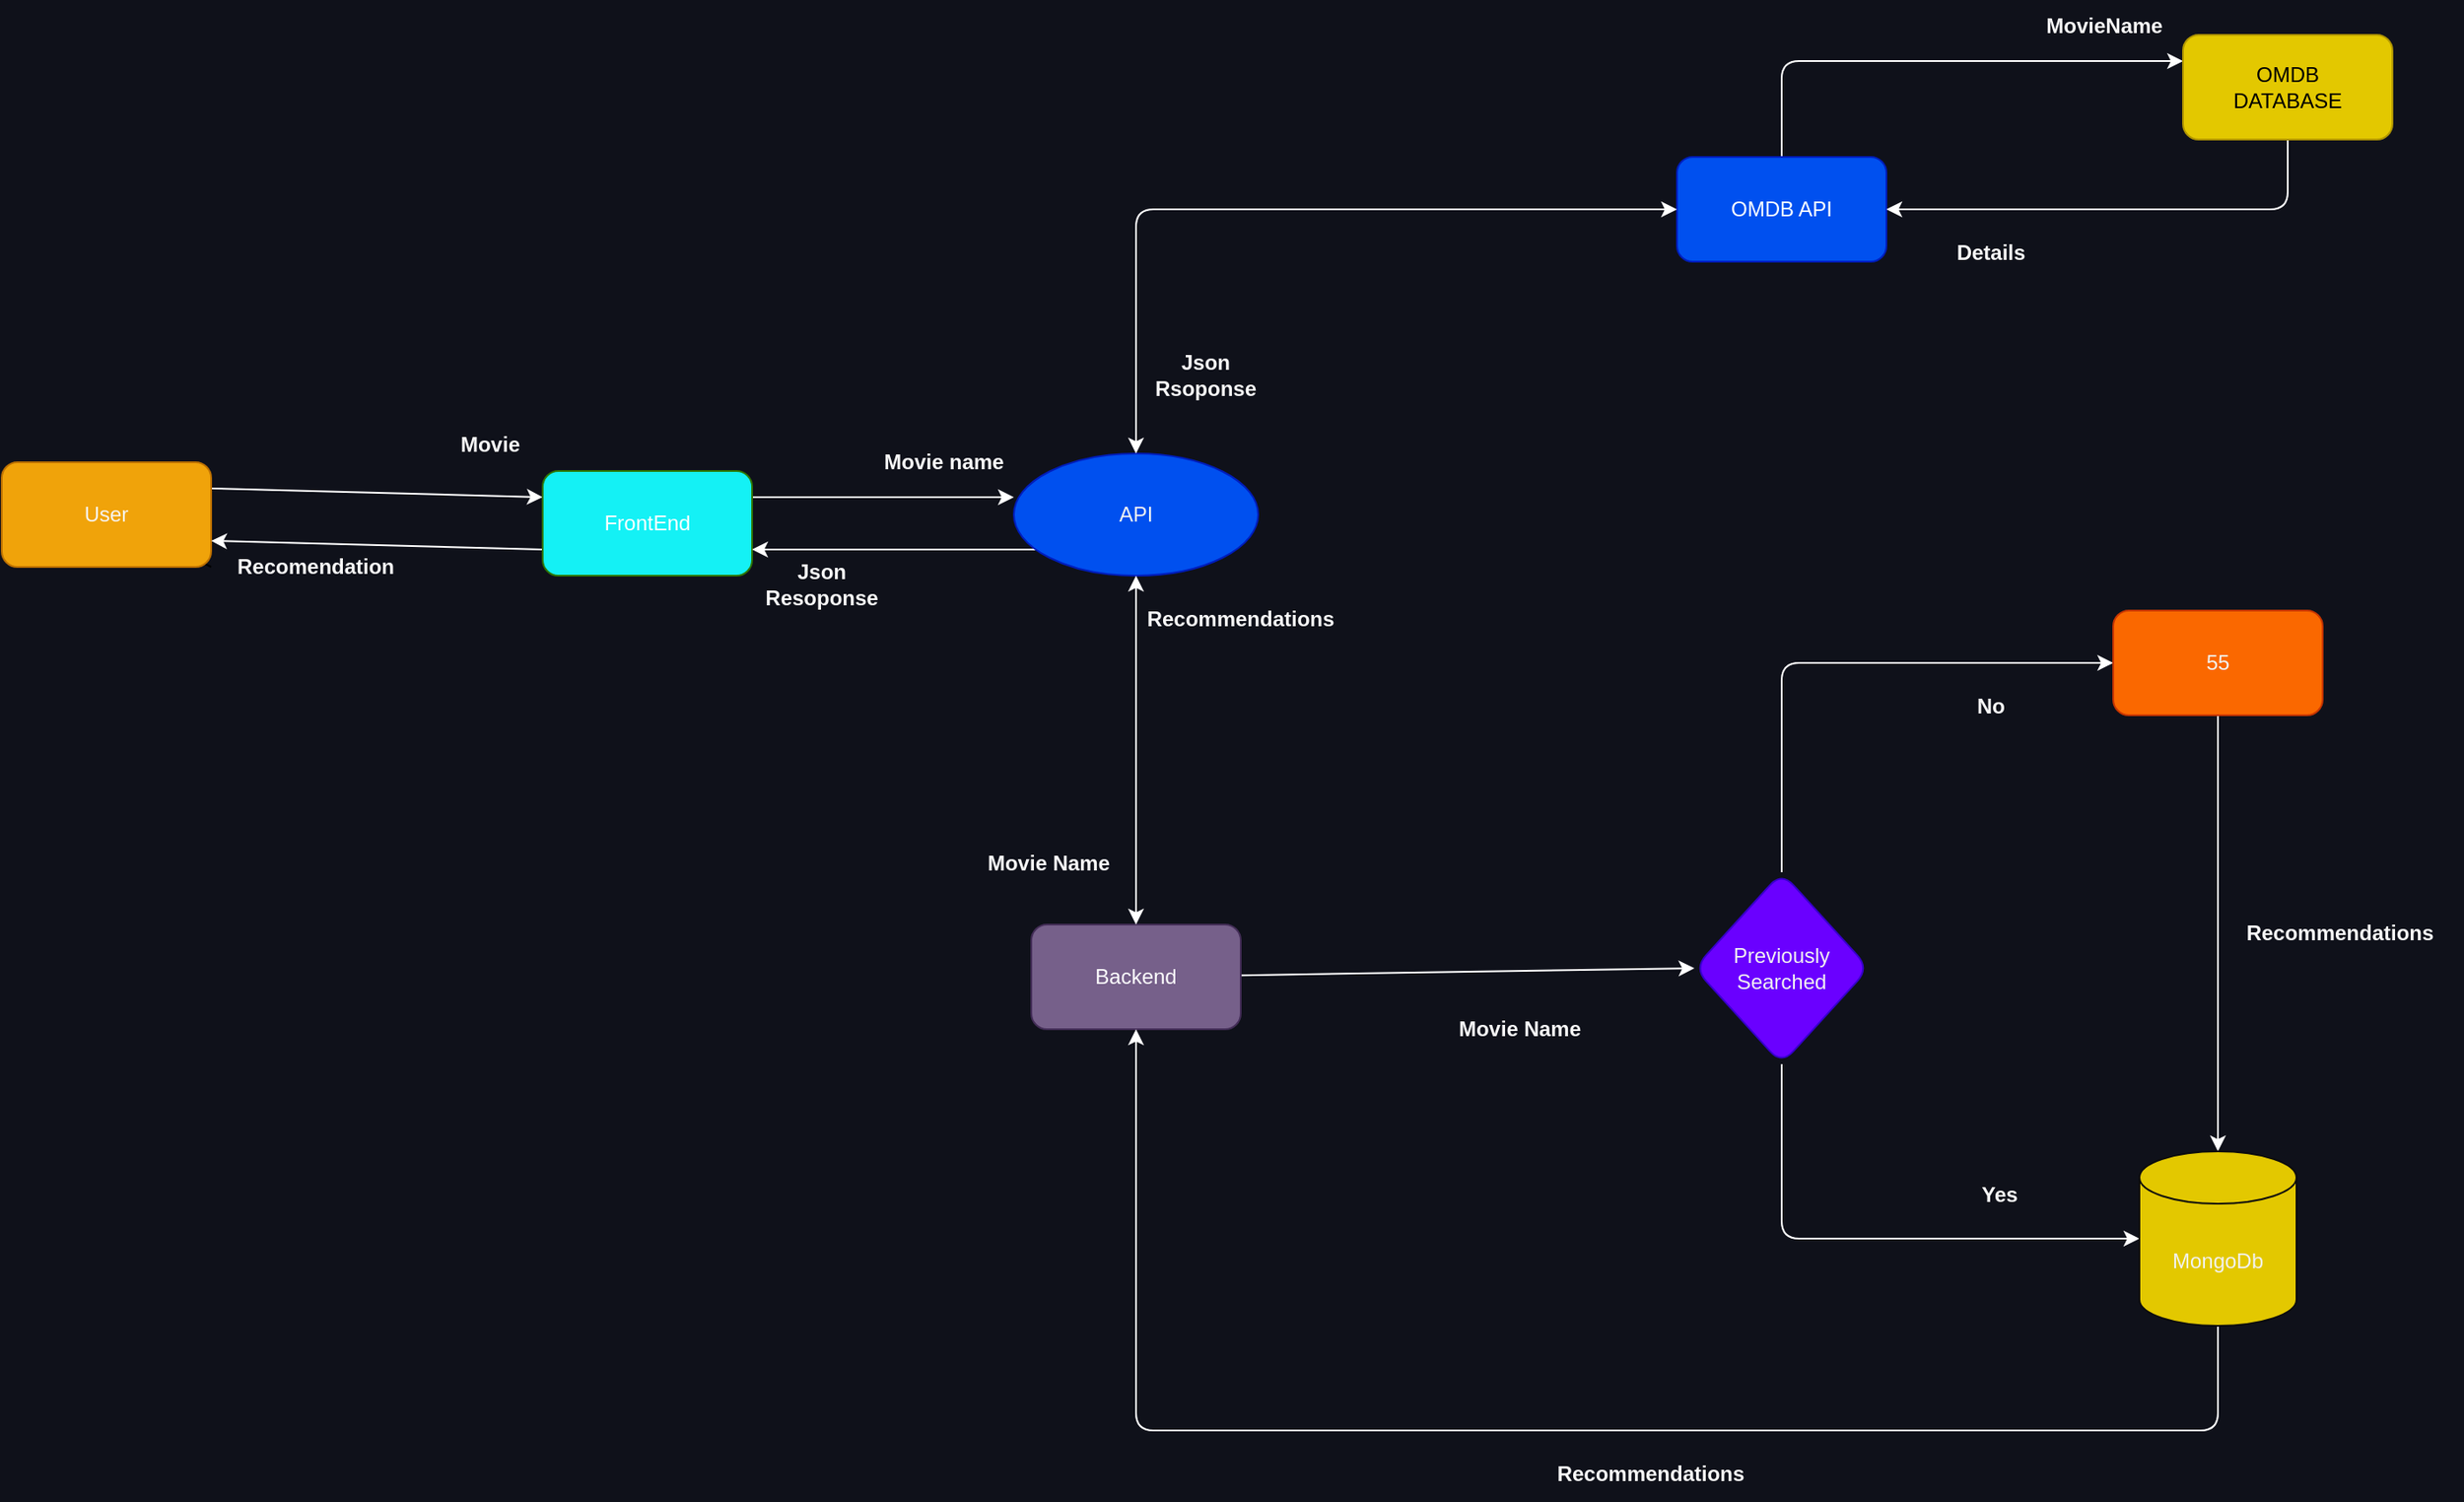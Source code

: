 <mxfile>
    <diagram id="N3YTyr2Sstri-xmDttSN" name="Page-1">
        <mxGraphModel dx="1513" dy="1358" grid="1" gridSize="10" guides="1" tooltips="1" connect="1" arrows="1" fold="1" page="1" pageScale="1" pageWidth="850" pageHeight="1100" background="#0f111a" math="0" shadow="0">
            <root>
                <mxCell id="0"/>
                <mxCell id="1" parent="0"/>
                <mxCell id="8" value="" style="edgeStyle=none;html=1;" edge="1" parent="1" source="2">
                    <mxGeometry relative="1" as="geometry">
                        <mxPoint x="230" y="420" as="targetPoint"/>
                    </mxGeometry>
                </mxCell>
                <mxCell id="10" value="" style="edgeStyle=none;html=1;exitX=1;exitY=0.25;exitDx=0;exitDy=0;entryX=0;entryY=0.25;entryDx=0;entryDy=0;strokeColor=#Ffffff;" edge="1" parent="1" source="2" target="9">
                    <mxGeometry relative="1" as="geometry"/>
                </mxCell>
                <mxCell id="2" value="&lt;p style=&quot;line-height: 180%;&quot;&gt;User&lt;/p&gt;" style="rounded=1;whiteSpace=wrap;html=1;fontColor=#f6f4f4;fillColor=#f0a30a;strokeColor=#BD7000;" vertex="1" parent="1">
                    <mxGeometry x="160" y="385" width="120" height="60" as="geometry"/>
                </mxCell>
                <mxCell id="12" value="" style="edgeStyle=none;html=1;entryX=1;entryY=0.75;entryDx=0;entryDy=0;exitX=0;exitY=0.75;exitDx=0;exitDy=0;strokeColor=#Ffffff;" edge="1" parent="1" source="9" target="2">
                    <mxGeometry relative="1" as="geometry"/>
                </mxCell>
                <mxCell id="18" style="edgeStyle=none;html=1;exitX=1;exitY=0.25;exitDx=0;exitDy=0;strokeColor=#Ffffff;" edge="1" parent="1" source="9">
                    <mxGeometry relative="1" as="geometry">
                        <mxPoint x="740" y="405" as="targetPoint"/>
                    </mxGeometry>
                </mxCell>
                <mxCell id="9" value="FrontEnd" style="rounded=1;whiteSpace=wrap;html=1;fontColor=#ffffff;fillColor=#14f1f5;strokeColor=#2D7600;" vertex="1" parent="1">
                    <mxGeometry x="470" y="390" width="120" height="60" as="geometry"/>
                </mxCell>
                <mxCell id="11" value="Movie" style="text;strokeColor=none;align=center;fillColor=none;html=1;verticalAlign=middle;rounded=1;fontStyle=1;whiteSpace=wrap;fontColor=#f7f7f7;" vertex="1" parent="1">
                    <mxGeometry x="410" y="360" width="60" height="30" as="geometry"/>
                </mxCell>
                <mxCell id="15" value="Recomendation" style="text;html=1;strokeColor=none;fillColor=none;align=center;verticalAlign=middle;rounded=1;fontStyle=1;whiteSpace=wrap;fontColor=#f7f7f7;" vertex="1" parent="1">
                    <mxGeometry x="310" y="430" width="60" height="30" as="geometry"/>
                </mxCell>
                <mxCell id="20" style="edgeStyle=none;html=1;exitX=0;exitY=0.75;exitDx=0;exitDy=0;entryX=1;entryY=0.75;entryDx=0;entryDy=0;strokeColor=#Ffffff;" edge="1" parent="1" target="9">
                    <mxGeometry relative="1" as="geometry">
                        <mxPoint x="760" y="435" as="sourcePoint"/>
                    </mxGeometry>
                </mxCell>
                <mxCell id="19" value="Movie name" style="text;html=1;strokeColor=none;fillColor=none;align=center;verticalAlign=middle;rounded=1;fontStyle=1;whiteSpace=wrap;fontColor=#f7f7f7;" vertex="1" parent="1">
                    <mxGeometry x="650" y="370" width="100" height="30" as="geometry"/>
                </mxCell>
                <mxCell id="21" value="Json Resoponse" style="text;html=1;strokeColor=none;fillColor=none;align=center;verticalAlign=middle;rounded=1;fontStyle=1;whiteSpace=wrap;fontColor=#f7f7f7;" vertex="1" parent="1">
                    <mxGeometry x="600" y="440" width="60" height="30" as="geometry"/>
                </mxCell>
                <mxCell id="89" value="" style="edgeStyle=none;html=1;entryX=0;entryY=0.5;entryDx=0;entryDy=0;strokeColor=#Ffffff;" edge="1" parent="1" source="22" target="90">
                    <mxGeometry relative="1" as="geometry">
                        <mxPoint x="1300" y="520" as="targetPoint"/>
                    </mxGeometry>
                </mxCell>
                <mxCell id="22" value="Backend" style="whiteSpace=wrap;html=1;rounded=1;fontColor=#ffffff;fillColor=#76608a;strokeColor=#432D57;" vertex="1" parent="1">
                    <mxGeometry x="750" y="650" width="120" height="60" as="geometry"/>
                </mxCell>
                <mxCell id="25" value="Movie Name" style="text;html=1;strokeColor=none;fillColor=none;align=center;verticalAlign=middle;rounded=1;fontStyle=1;whiteSpace=wrap;fontColor=#f7f7f7;" vertex="1" parent="1">
                    <mxGeometry x="720" y="600" width="80" height="30" as="geometry"/>
                </mxCell>
                <mxCell id="26" value="Recommendations" style="text;html=1;strokeColor=none;fillColor=none;align=center;verticalAlign=middle;rounded=1;fontStyle=1;whiteSpace=wrap;fontColor=#f7f7f7;" vertex="1" parent="1">
                    <mxGeometry x="820" y="460" width="100" height="30" as="geometry"/>
                </mxCell>
                <mxCell id="33" value="" style="edgeStyle=none;html=1;exitX=0.5;exitY=0;exitDx=0;exitDy=0;entryX=0;entryY=0.25;entryDx=0;entryDy=0;strokeColor=#Ffffff;" edge="1" parent="1" source="27" target="32">
                    <mxGeometry relative="1" as="geometry">
                        <Array as="points">
                            <mxPoint x="1180" y="155"/>
                        </Array>
                    </mxGeometry>
                </mxCell>
                <mxCell id="27" value="OMDB API" style="whiteSpace=wrap;html=1;rounded=1;fontColor=#ffffff;fillColor=#0050ef;strokeColor=#001DBC;" vertex="1" parent="1">
                    <mxGeometry x="1120" y="210" width="120" height="60" as="geometry"/>
                </mxCell>
                <mxCell id="29" value="MovieName" style="text;html=1;strokeColor=none;fillColor=none;align=center;verticalAlign=middle;rounded=1;fontStyle=1;whiteSpace=wrap;fontColor=#f7f7f7;" vertex="1" parent="1">
                    <mxGeometry x="1335" y="120" width="60" height="30" as="geometry"/>
                </mxCell>
                <mxCell id="34" style="edgeStyle=none;html=1;exitX=0.5;exitY=1;exitDx=0;exitDy=0;entryX=1;entryY=0.5;entryDx=0;entryDy=0;strokeColor=#Ffffff;" edge="1" parent="1" source="32" target="27">
                    <mxGeometry relative="1" as="geometry">
                        <Array as="points">
                            <mxPoint x="1470" y="240"/>
                        </Array>
                    </mxGeometry>
                </mxCell>
                <mxCell id="32" value="OMDB&lt;br&gt;DATABASE" style="whiteSpace=wrap;html=1;rounded=1;fontColor=#000000;fillColor=#e3c800;strokeColor=#B09500;" vertex="1" parent="1">
                    <mxGeometry x="1410" y="140" width="120" height="60" as="geometry"/>
                </mxCell>
                <mxCell id="35" value="Details" style="text;html=1;strokeColor=none;fillColor=none;align=center;verticalAlign=middle;rounded=1;fontStyle=1;whiteSpace=wrap;fontColor=#f7f7f7;" vertex="1" parent="1">
                    <mxGeometry x="1270" y="250" width="60" height="30" as="geometry"/>
                </mxCell>
                <mxCell id="37" value="Json Rsoponse" style="text;html=1;strokeColor=none;fillColor=none;align=center;verticalAlign=middle;rounded=1;fontStyle=1;whiteSpace=wrap;fontColor=#f7f7f7;" vertex="1" parent="1">
                    <mxGeometry x="820" y="320" width="60" height="30" as="geometry"/>
                </mxCell>
                <mxCell id="72" value="API" style="ellipse;whiteSpace=wrap;html=1;align=center;newEdgeStyle={&quot;edgeStyle&quot;:&quot;entityRelationEdgeStyle&quot;,&quot;startArrow&quot;:&quot;none&quot;,&quot;endArrow&quot;:&quot;none&quot;,&quot;segment&quot;:10,&quot;curved&quot;:1,&quot;sourcePerimeterSpacing&quot;:0,&quot;targetPerimeterSpacing&quot;:0};treeFolding=1;treeMoving=1;labelBackgroundColor=none;rounded=1;fillColor=#0050ef;fontColor=#f2f2f2;strokeColor=#001DBC;" vertex="1" parent="1">
                    <mxGeometry x="740" y="380" width="140" height="70" as="geometry"/>
                </mxCell>
                <mxCell id="75" value="" style="endArrow=classic;startArrow=classic;html=1;exitX=0.5;exitY=0;exitDx=0;exitDy=0;entryX=0;entryY=0.5;entryDx=0;entryDy=0;strokeColor=#Ffffff;" edge="1" parent="1" source="72" target="27">
                    <mxGeometry width="50" height="50" relative="1" as="geometry">
                        <mxPoint x="800" y="340" as="sourcePoint"/>
                        <mxPoint x="850" y="290" as="targetPoint"/>
                        <Array as="points">
                            <mxPoint x="810" y="240"/>
                        </Array>
                    </mxGeometry>
                </mxCell>
                <mxCell id="101" style="edgeStyle=none;html=1;exitX=0.5;exitY=0;exitDx=0;exitDy=0;entryX=0;entryY=0.5;entryDx=0;entryDy=0;fillColor=#a20025;strokeColor=#Ffffff;" edge="1" parent="1" source="90" target="103">
                    <mxGeometry relative="1" as="geometry">
                        <mxPoint x="1680" y="290" as="targetPoint"/>
                        <Array as="points">
                            <mxPoint x="1180" y="500"/>
                        </Array>
                    </mxGeometry>
                </mxCell>
                <mxCell id="102" style="edgeStyle=none;html=1;exitX=0.5;exitY=1;exitDx=0;exitDy=0;entryX=0;entryY=0.5;entryDx=0;entryDy=0;entryPerimeter=0;fillColor=#60a917;strokeColor=#Ffffff;" edge="1" parent="1" source="90" target="104">
                    <mxGeometry relative="1" as="geometry">
                        <mxPoint x="1670" y="540" as="targetPoint"/>
                        <Array as="points">
                            <mxPoint x="1180" y="830"/>
                        </Array>
                    </mxGeometry>
                </mxCell>
                <mxCell id="90" value="Previously Searched" style="rhombus;whiteSpace=wrap;html=1;rounded=1;fillColor=#6a00ff;fontColor=#f2f2f2;strokeColor=#3700CC;" vertex="1" parent="1">
                    <mxGeometry x="1130" y="620" width="100" height="110" as="geometry"/>
                </mxCell>
                <mxCell id="93" value="Yes" style="text;html=1;strokeColor=none;fillColor=none;align=center;verticalAlign=middle;rounded=1;fontStyle=1;whiteSpace=wrap;fontColor=#f7f7f7;" vertex="1" parent="1">
                    <mxGeometry x="1275" y="790" width="60" height="30" as="geometry"/>
                </mxCell>
                <mxCell id="105" style="edgeStyle=none;html=1;exitX=0.5;exitY=1;exitDx=0;exitDy=0;entryX=0.5;entryY=0;entryDx=0;entryDy=0;entryPerimeter=0;strokeColor=#Ffffff;" edge="1" parent="1" source="103" target="104">
                    <mxGeometry relative="1" as="geometry"/>
                </mxCell>
                <mxCell id="103" value="55" style="rounded=1;whiteSpace=wrap;html=1;fillColor=#fa6800;fontColor=#f2f2f2;strokeColor=#C73500;" vertex="1" parent="1">
                    <mxGeometry x="1370" y="470" width="120" height="60" as="geometry"/>
                </mxCell>
                <mxCell id="121" style="edgeStyle=none;html=1;exitX=0.5;exitY=1;exitDx=0;exitDy=0;exitPerimeter=0;entryX=0.5;entryY=1;entryDx=0;entryDy=0;strokeColor=#Ffffff;" edge="1" parent="1" source="104" target="22">
                    <mxGeometry relative="1" as="geometry">
                        <Array as="points">
                            <mxPoint x="1430" y="940"/>
                            <mxPoint x="810" y="940"/>
                        </Array>
                    </mxGeometry>
                </mxCell>
                <mxCell id="104" value="MongoDb" style="shape=cylinder3;whiteSpace=wrap;html=1;boundedLbl=1;backgroundOutline=1;size=15;labelBackgroundColor=none;rounded=1;fillColor=#e3c800;fontColor=#f2f2f2;strokeColor=#0d0d0d;strokeWidth=1;" vertex="1" parent="1">
                    <mxGeometry x="1385" y="780" width="90" height="100" as="geometry"/>
                </mxCell>
                <mxCell id="106" value="Recommendations" style="text;html=1;strokeColor=none;fillColor=none;align=center;verticalAlign=middle;rounded=1;rotation=0;fontStyle=1;whiteSpace=wrap;fontColor=#f7f7f7;" vertex="1" parent="1">
                    <mxGeometry x="1430" y="630" width="140" height="50" as="geometry"/>
                </mxCell>
                <mxCell id="109" value="Movie Name" style="text;html=1;strokeColor=none;fillColor=none;align=center;verticalAlign=middle;rounded=1;fontStyle=1;whiteSpace=wrap;fontColor=#f7f7f7;" vertex="1" parent="1">
                    <mxGeometry x="980" y="690" width="100" height="40" as="geometry"/>
                </mxCell>
                <mxCell id="120" value="No" style="text;html=1;strokeColor=none;fillColor=none;align=center;verticalAlign=middle;rounded=1;fontStyle=1;whiteSpace=wrap;fontColor=#f7f7f7;" vertex="1" parent="1">
                    <mxGeometry x="1270" y="510" width="60" height="30" as="geometry"/>
                </mxCell>
                <mxCell id="122" value="Recommendations" style="text;html=1;strokeColor=none;fillColor=none;align=center;verticalAlign=middle;rounded=1;fontStyle=1;whiteSpace=wrap;fontColor=#f7f7f7;" vertex="1" parent="1">
                    <mxGeometry x="1040" y="950" width="130" height="30" as="geometry"/>
                </mxCell>
                <mxCell id="215" value="" style="endArrow=classic;startArrow=classic;html=1;strokeColor=#Ffffff;" edge="1" parent="1" target="72">
                    <mxGeometry width="50" height="50" relative="1" as="geometry">
                        <mxPoint x="810" y="650" as="sourcePoint"/>
                        <mxPoint x="860" y="600" as="targetPoint"/>
                    </mxGeometry>
                </mxCell>
            </root>
        </mxGraphModel>
    </diagram>
</mxfile>